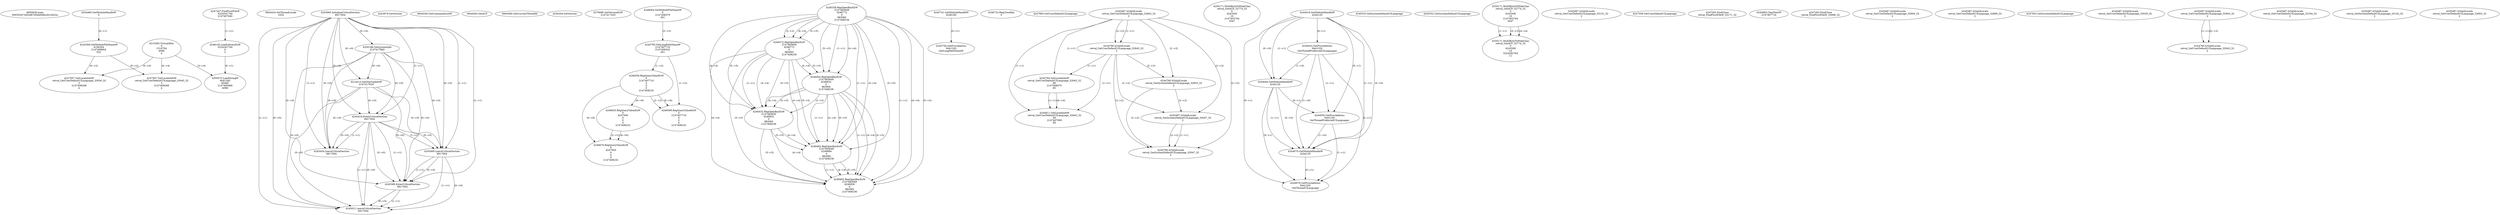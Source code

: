 // Global SCDG with merge call
digraph {
	0 [label="6850628.main
000352b73d5c8b7d5eb0dfecd2c3042a"]
	1 [label="4254480.GetModuleHandleW
0"]
	2 [label="6844434.SetThreadLocale
1024"]
	3 [label="4243965.InitializeCriticalSection
6917004"]
	4 [label="4243979.GetVersion
"]
	5 [label="4250188.GetSystemInfo
2147417660"]
	3 -> 5 [label="(0-->0)"]
	6 [label="6844540.GetCommandLineW
"]
	7 [label="4214413.GetStartupInfoW
2147417624"]
	3 -> 7 [label="(0-->0)"]
	5 -> 7 [label="(0-->0)"]
	8 [label="6844560.GetACP
"]
	9 [label="6844580.GetCurrentThreadId
"]
	10 [label="4250204.GetVersion
"]
	11 [label="4276690.GetVersionExW
2147417420"]
	12 [label="4243306.GetModuleFileNameW
4194304
2147408904
522"]
	1 -> 12 [label="(0-->1)"]
	13 [label="4248064.GetModuleFileNameW
0
2147408370
261"]
	14 [label="4215383.VirtualAlloc
0
1310704
4096
4"]
	15 [label="4246338.RegOpenKeyExW
2147483649
4246772
0
983065
2147408236"]
	16 [label="4246372.RegOpenKeyExW
2147483650
4246772
0
983065
2147408236"]
	15 -> 16 [label="(2-->2)"]
	15 -> 16 [label="(4-->4)"]
	15 -> 16 [label="(5-->5)"]
	17 [label="4245741.GetModuleHandleW
4246160"]
	18 [label="4245758.GetProcAddress
9441320
GetLongPathNameW"]
	17 -> 18 [label="(0-->1)"]
	19 [label="4245785.GetLongPathNameW
2147407710
2147406542
261"]
	13 -> 19 [label="(3-->3)"]
	20 [label="4246556.RegQueryValueExW
0
2147407710
0
0
0
2147408232"]
	19 -> 20 [label="(1-->2)"]
	21 [label="4246635.RegQueryValueExW
0
4247000
0
0
0
2147408232"]
	20 -> 21 [label="(6-->6)"]
	22 [label="4246722.RegCloseKey
0"]
	23 [label="4247883.GetUserDefaultUILanguage
"]
	24 [label="4245418.EnterCriticalSection
6917004"]
	3 -> 24 [label="(1-->1)"]
	3 -> 24 [label="(0-->0)"]
	5 -> 24 [label="(0-->0)"]
	7 -> 24 [label="(0-->0)"]
	25 [label="4245469.LeaveCriticalSection
6917004"]
	3 -> 25 [label="(1-->1)"]
	24 -> 25 [label="(1-->1)"]
	3 -> 25 [label="(0-->0)"]
	5 -> 25 [label="(0-->0)"]
	7 -> 25 [label="(0-->0)"]
	24 -> 25 [label="(0-->0)"]
	26 [label="4245487.IsValidLocale
retval_GetUserDefaultUILanguage_32843_32
2"]
	27 [label="4250171.MultiByteToWideChar
retval_GetACP_32774_32
0
4243592
10
2147403704
2047"]
	28 [label="4244018.GetModuleHandleW
4244120"]
	29 [label="4244024.GetProcAddress
9441320
GetThreadPreferredUILanguages"]
	28 -> 29 [label="(0-->1)"]
	30 [label="4244044.GetModuleHandleW
4244120"]
	28 -> 30 [label="(1-->1)"]
	28 -> 30 [label="(0-->0)"]
	29 -> 30 [label="(1-->0)"]
	31 [label="4244050.GetProcAddress
9441320
SetThreadPreferredUILanguages"]
	28 -> 31 [label="(0-->1)"]
	29 -> 31 [label="(1-->1)"]
	30 -> 31 [label="(0-->1)"]
	32 [label="4244070.GetModuleHandleW
4244120"]
	28 -> 32 [label="(1-->1)"]
	30 -> 32 [label="(1-->1)"]
	28 -> 32 [label="(0-->0)"]
	29 -> 32 [label="(1-->0)"]
	30 -> 32 [label="(0-->0)"]
	31 -> 32 [label="(1-->0)"]
	33 [label="4244076.GetProcAddress
9441320
GetThreadUILanguage"]
	28 -> 33 [label="(0-->1)"]
	29 -> 33 [label="(1-->1)"]
	30 -> 33 [label="(0-->1)"]
	31 -> 33 [label="(1-->1)"]
	32 -> 33 [label="(0-->1)"]
	34 [label="4246402.RegOpenKeyExW
2147483649
4246832
0
983065
2147408236"]
	15 -> 34 [label="(1-->1)"]
	15 -> 34 [label="(4-->4)"]
	16 -> 34 [label="(4-->4)"]
	15 -> 34 [label="(5-->5)"]
	16 -> 34 [label="(5-->5)"]
	35 [label="4246432.RegOpenKeyExW
2147483650
4246832
0
983065
2147408236"]
	16 -> 35 [label="(1-->1)"]
	34 -> 35 [label="(2-->2)"]
	15 -> 35 [label="(4-->4)"]
	16 -> 35 [label="(4-->4)"]
	34 -> 35 [label="(4-->4)"]
	15 -> 35 [label="(5-->5)"]
	16 -> 35 [label="(5-->5)"]
	34 -> 35 [label="(5-->5)"]
	36 [label="4246462.RegOpenKeyExW
2147483649
4246884
0
983065
2147408236"]
	15 -> 36 [label="(1-->1)"]
	34 -> 36 [label="(1-->1)"]
	15 -> 36 [label="(4-->4)"]
	16 -> 36 [label="(4-->4)"]
	34 -> 36 [label="(4-->4)"]
	35 -> 36 [label="(4-->4)"]
	15 -> 36 [label="(5-->5)"]
	16 -> 36 [label="(5-->5)"]
	34 -> 36 [label="(5-->5)"]
	35 -> 36 [label="(5-->5)"]
	37 [label="4246492.RegOpenKeyExW
2147483649
4246936
0
983065
2147408236"]
	15 -> 37 [label="(1-->1)"]
	34 -> 37 [label="(1-->1)"]
	36 -> 37 [label="(1-->1)"]
	15 -> 37 [label="(4-->4)"]
	16 -> 37 [label="(4-->4)"]
	34 -> 37 [label="(4-->4)"]
	35 -> 37 [label="(4-->4)"]
	36 -> 37 [label="(4-->4)"]
	15 -> 37 [label="(5-->5)"]
	16 -> 37 [label="(5-->5)"]
	34 -> 37 [label="(5-->5)"]
	35 -> 37 [label="(5-->5)"]
	36 -> 37 [label="(5-->5)"]
	38 [label="4244766.IsValidLocale
retval_GetUserDefaultUILanguage_32843_32
2"]
	26 -> 38 [label="(1-->1)"]
	26 -> 38 [label="(2-->2)"]
	39 [label="4245525.GetSystemDefaultUILanguage
"]
	40 [label="4245552.GetSystemDefaultUILanguage
"]
	41 [label="4250171.MultiByteToWideChar
retval_GetACP_32774_32
0
4243508
10
2147403704
2047"]
	42 [label="4250171.MultiByteToWideChar
retval_GetACP_32774_32
0
4243508
10
3224282764
11"]
	41 -> 42 [label="(1-->1)"]
	41 -> 42 [label="(3-->3)"]
	41 -> 42 [label="(4-->4)"]
	43 [label="4244794.GetLocaleInfoW
retval_GetUserDefaultUILanguage_32843_32
89
2147408070
85"]
	26 -> 43 [label="(1-->1)"]
	38 -> 43 [label="(1-->1)"]
	44 [label="4244811.GetLocaleInfoW
retval_GetUserDefaultUILanguage_32843_32
90
2147407900
85"]
	26 -> 44 [label="(1-->1)"]
	38 -> 44 [label="(1-->1)"]
	43 -> 44 [label="(1-->1)"]
	43 -> 44 [label="(4-->4)"]
	45 [label="4246599.RegQueryValueExW
0
2147407710
0
0
0
2147408232"]
	19 -> 45 [label="(1-->2)"]
	20 -> 45 [label="(2-->2)"]
	20 -> 45 [label="(6-->6)"]
	46 [label="4245487.IsValidLocale
retval_GetUserDefaultUILanguage_33151_32
2"]
	47 [label="4245454.LeaveCriticalSection
6917004"]
	3 -> 47 [label="(1-->1)"]
	24 -> 47 [label="(1-->1)"]
	3 -> 47 [label="(0-->0)"]
	5 -> 47 [label="(0-->0)"]
	7 -> 47 [label="(0-->0)"]
	24 -> 47 [label="(0-->0)"]
	48 [label="4247558.GetUserDefaultUILanguage
"]
	49 [label="4247567.GetLocaleInfoW
retval_GetUserDefaultUILanguage_33045_32
3
2147408268
4"]
	12 -> 49 [label="(0-->2)"]
	14 -> 49 [label="(4-->4)"]
	50 [label="4247247.FindFirstFileW
3224341740
2147407640"]
	51 [label="4247263.FindClose
retval_FindFirstFileW_33171_32"]
	52 [label="4248145.LoadLibraryExW
3224341740
0
2"]
	50 -> 52 [label="(1-->1)"]
	53 [label="4250073.LoadStringW
9441340
65485
2147409468
4096"]
	52 -> 53 [label="(0-->1)"]
	14 -> 53 [label="(3-->4)"]
	54 [label="4245683.CharNextW
2147407716"]
	55 [label="4247567.GetLocaleInfoW
retval_GetUserDefaultUILanguage_33050_32
3
2147408268
4"]
	12 -> 55 [label="(0-->2)"]
	14 -> 55 [label="(4-->4)"]
	56 [label="4247263.FindClose
retval_FindFirstFileW_33096_32"]
	57 [label="4246676.RegQueryValueExW
0
4247000
0
0
0
2147408232"]
	21 -> 57 [label="(2-->2)"]
	20 -> 57 [label="(6-->6)"]
	21 -> 57 [label="(6-->6)"]
	58 [label="4245487.IsValidLocale
retval_GetUserDefaultUILanguage_32904_32
2"]
	59 [label="4245487.IsValidLocale
retval_GetUserDefaultUILanguage_32889_32
2"]
	60 [label="4244766.IsValidLocale
retval_GetSystemDefaultUILanguage_32953_32
2"]
	26 -> 60 [label="(2-->2)"]
	38 -> 60 [label="(2-->2)"]
	61 [label="4245580.EnterCriticalSection
6917004"]
	3 -> 61 [label="(1-->1)"]
	24 -> 61 [label="(1-->1)"]
	25 -> 61 [label="(1-->1)"]
	3 -> 61 [label="(0-->0)"]
	5 -> 61 [label="(0-->0)"]
	7 -> 61 [label="(0-->0)"]
	24 -> 61 [label="(0-->0)"]
	25 -> 61 [label="(0-->0)"]
	62 [label="4245621.LeaveCriticalSection
6917004"]
	3 -> 62 [label="(1-->1)"]
	24 -> 62 [label="(1-->1)"]
	25 -> 62 [label="(1-->1)"]
	61 -> 62 [label="(1-->1)"]
	3 -> 62 [label="(0-->0)"]
	5 -> 62 [label="(0-->0)"]
	7 -> 62 [label="(0-->0)"]
	24 -> 62 [label="(0-->0)"]
	25 -> 62 [label="(0-->0)"]
	61 -> 62 [label="(0-->0)"]
	63 [label="4247923.GetSystemDefaultUILanguage
"]
	64 [label="4245487.IsValidLocale
retval_GetSystemDefaultUILanguage_33047_32
2"]
	26 -> 64 [label="(2-->2)"]
	38 -> 64 [label="(2-->2)"]
	60 -> 64 [label="(2-->2)"]
	65 [label="4244766.IsValidLocale
retval_GetSystemDefaultUILanguage_33047_32
2"]
	64 -> 65 [label="(1-->1)"]
	26 -> 65 [label="(2-->2)"]
	38 -> 65 [label="(2-->2)"]
	60 -> 65 [label="(2-->2)"]
	64 -> 65 [label="(2-->2)"]
	66 [label="4245487.IsValidLocale
retval_GetUserDefaultUILanguage_33029_32
2"]
	67 [label="4245487.IsValidLocale
retval_GetUserDefaultUILanguage_32943_32
2"]
	68 [label="4245487.IsValidLocale
retval_GetUserDefaultUILanguage_33194_32
2"]
	69 [label="4245487.IsValidLocale
retval_GetSystemDefaultUILanguage_33142_32
2"]
	70 [label="4245487.IsValidLocale
retval_GetUserDefaultUILanguage_33003_32
2"]
	71 [label="4244766.IsValidLocale
retval_GetUserDefaultUILanguage_32943_32
2"]
	67 -> 71 [label="(1-->1)"]
	67 -> 71 [label="(2-->2)"]
}
